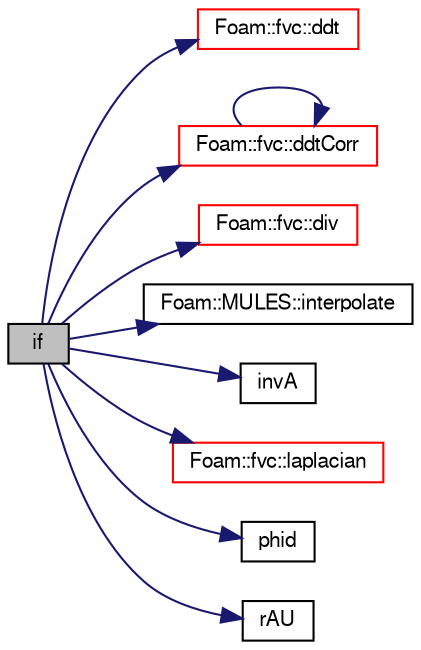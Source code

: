 digraph "if"
{
  bgcolor="transparent";
  edge [fontname="FreeSans",fontsize="10",labelfontname="FreeSans",labelfontsize="10"];
  node [fontname="FreeSans",fontsize="10",shape=record];
  rankdir="LR";
  Node4 [label="if",height=0.2,width=0.4,color="black", fillcolor="grey75", style="filled", fontcolor="black"];
  Node4 -> Node5 [color="midnightblue",fontsize="10",style="solid",fontname="FreeSans"];
  Node5 [label="Foam::fvc::ddt",height=0.2,width=0.4,color="red",URL="$a21134.html#a5dc871206ab86042756c8ccfdc5797ad"];
  Node4 -> Node307 [color="midnightblue",fontsize="10",style="solid",fontname="FreeSans"];
  Node307 [label="Foam::fvc::ddtCorr",height=0.2,width=0.4,color="red",URL="$a21134.html#a62752eff998bc6e471deab75616e34d5"];
  Node307 -> Node307 [color="midnightblue",fontsize="10",style="solid",fontname="FreeSans"];
  Node4 -> Node67 [color="midnightblue",fontsize="10",style="solid",fontname="FreeSans"];
  Node67 [label="Foam::fvc::div",height=0.2,width=0.4,color="red",URL="$a21134.html#a585533948ad80abfe589d920c641f251"];
  Node4 -> Node308 [color="midnightblue",fontsize="10",style="solid",fontname="FreeSans"];
  Node308 [label="Foam::MULES::interpolate",height=0.2,width=0.4,color="black",URL="$a21136.html#a4d62f21551985d814104861e7c1d9b4f"];
  Node4 -> Node309 [color="midnightblue",fontsize="10",style="solid",fontname="FreeSans"];
  Node309 [label="invA",height=0.2,width=0.4,color="black",URL="$a38222.html#af3ae268451a5f7585a056afe992b82e5"];
  Node4 -> Node310 [color="midnightblue",fontsize="10",style="solid",fontname="FreeSans"];
  Node310 [label="Foam::fvc::laplacian",height=0.2,width=0.4,color="red",URL="$a21134.html#ac75bff389d0405149b204b0d7ac214cd"];
  Node4 -> Node312 [color="midnightblue",fontsize="10",style="solid",fontname="FreeSans"];
  Node312 [label="phid",height=0.2,width=0.4,color="black",URL="$a38066.html#a40a9059ca5c5ed87f4fa45be290ce0e1"];
  Node4 -> Node313 [color="midnightblue",fontsize="10",style="solid",fontname="FreeSans"];
  Node313 [label="rAU",height=0.2,width=0.4,color="black",URL="$a38027.html#a4ae3ff6f0732a8a206a641d7ff2d9f7d"];
}
